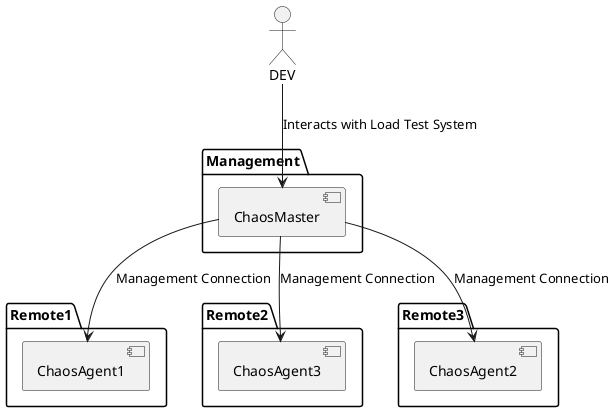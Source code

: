 @startuml

package "Remote1" {
    component [ChaosAgent1]
}

package "Remote2" {
    component [ChaosAgent3]
}

package "Remote3" {
    component [ChaosAgent2]
}

package "Management" {
    component "ChaosMaster"
}

[ChaosMaster] --> [ChaosAgent1] : Management Connection
[ChaosMaster] --> [ChaosAgent2] : Management Connection
[ChaosMaster] --> [ChaosAgent3] : Management Connection

actor "DEV"

[DEV] --> [ChaosMaster] : Interacts with Load Test System




@enduml